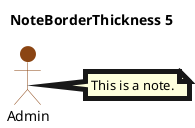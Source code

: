 @startuml

'!include ../../../plantuml-styles/plantuml-ae-skinparam-ex.iuml

skinparam ActorBorderColor   SaddleBrown
skinparam ActorBackgroundColor SaddleBrown

skinparam NoteBorderThickness 5

title NoteBorderThickness 5

:Admin: #saddleBrown
actor Admin

note right of Admin : This is a note.

@enduml